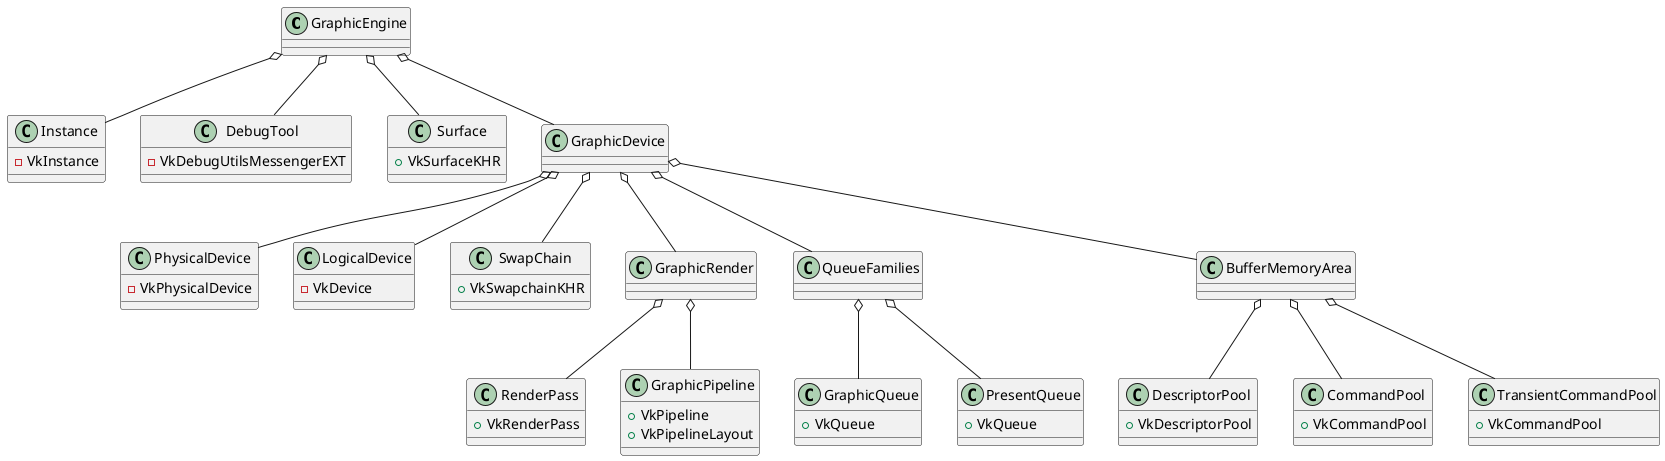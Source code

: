 @startuml graphic

class GraphicEngine {
}


class Instance {
    - VkInstance
}
class DebugTool {
    - VkDebugUtilsMessengerEXT
}
class Surface {
    + VkSurfaceKHR
}
class GraphicDevice {
}


class PhysicalDevice {
    - VkPhysicalDevice
}
class LogicalDevice {
    - VkDevice
}
class SwapChain {
    + VkSwapchainKHR
}
class GraphicRender {

}
class QueueFamilies {

}


class BufferMemoryArea {

}
class DescriptorPool {
    + VkDescriptorPool
}
class CommandPool {
    + VkCommandPool
}
class TransientCommandPool {
    + VkCommandPool
}

class RenderPass {
    + VkRenderPass
}

class GraphicPipeline {
    + VkPipeline
    + VkPipelineLayout
}

class GraphicQueue {
    + VkQueue
}
class PresentQueue {
    + VkQueue
}

GraphicEngine o-- Instance
GraphicEngine o-- GraphicDevice
GraphicEngine o-- DebugTool
GraphicEngine o-- Surface

GraphicDevice o-- PhysicalDevice
GraphicDevice o-- LogicalDevice
GraphicDevice o-- QueueFamilies
GraphicDevice o-- GraphicRender
GraphicDevice o-- SwapChain
GraphicDevice o-- BufferMemoryArea

GraphicRender o-- RenderPass
GraphicRender o-- GraphicPipeline

BufferMemoryArea o-- DescriptorPool
BufferMemoryArea o-- CommandPool
BufferMemoryArea o-- TransientCommandPool

QueueFamilies o-- GraphicQueue
QueueFamilies o-- PresentQueue

@enduml